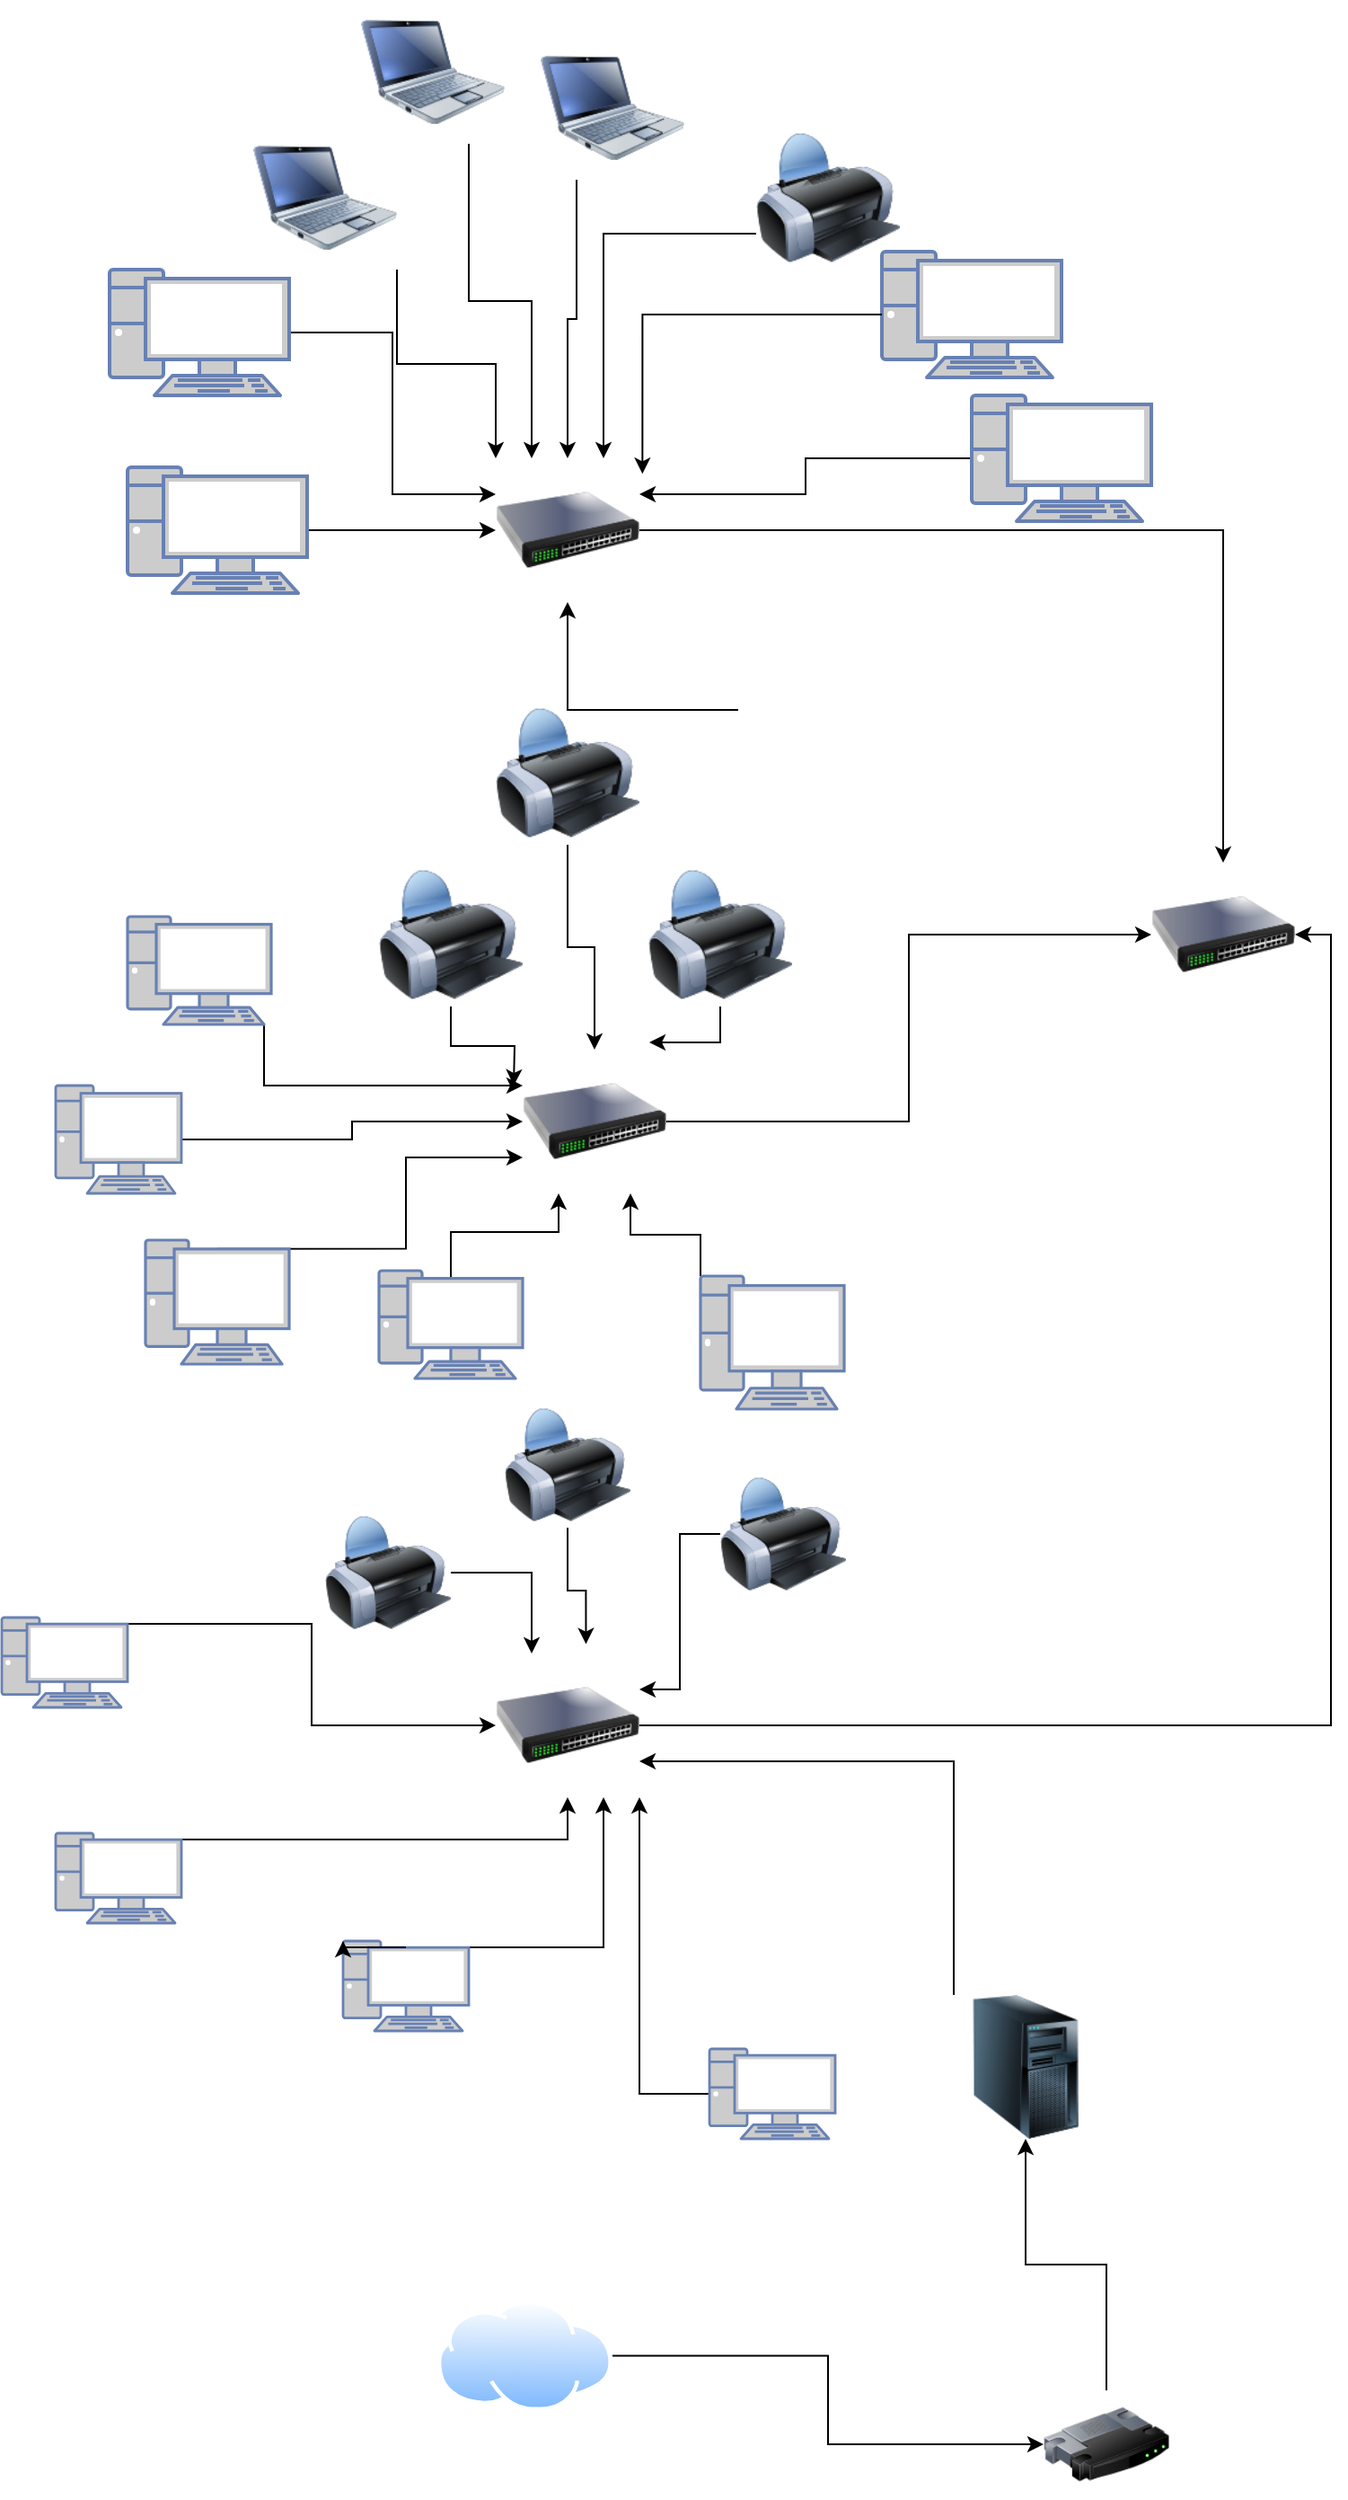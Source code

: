 <mxfile version="23.1.7" type="device">
  <diagram name="Página-1" id="L-qEfantu6RQ2V6-9uzX">
    <mxGraphModel dx="724" dy="1535" grid="1" gridSize="10" guides="1" tooltips="1" connect="1" arrows="1" fold="1" page="1" pageScale="1" pageWidth="827" pageHeight="1169" math="0" shadow="0">
      <root>
        <mxCell id="0" />
        <mxCell id="1" parent="0" />
        <mxCell id="9xIQcFNXHzisJka93iCH-108" style="edgeStyle=orthogonalEdgeStyle;rounded=0;orthogonalLoop=1;jettySize=auto;html=1;exitX=0.5;exitY=0.07;exitDx=0;exitDy=0;exitPerimeter=0;entryX=0.75;entryY=1;entryDx=0;entryDy=0;" edge="1" parent="1" source="9xIQcFNXHzisJka93iCH-5" target="9xIQcFNXHzisJka93iCH-33">
          <mxGeometry relative="1" as="geometry" />
        </mxCell>
        <mxCell id="9xIQcFNXHzisJka93iCH-5" value="" style="fontColor=#0066CC;verticalAlign=top;verticalLabelPosition=bottom;labelPosition=center;align=center;html=1;outlineConnect=0;fillColor=#CCCCCC;strokeColor=#6881B3;gradientColor=none;gradientDirection=north;strokeWidth=2;shape=mxgraph.networks.pc;" vertex="1" parent="1">
          <mxGeometry x="210" y="440" width="70" height="50" as="geometry" />
        </mxCell>
        <mxCell id="9xIQcFNXHzisJka93iCH-38" style="edgeStyle=orthogonalEdgeStyle;rounded=0;orthogonalLoop=1;jettySize=auto;html=1;exitX=0;exitY=0.5;exitDx=0;exitDy=0;exitPerimeter=0;entryX=1;entryY=1;entryDx=0;entryDy=0;" edge="1" parent="1" source="9xIQcFNXHzisJka93iCH-6" target="9xIQcFNXHzisJka93iCH-33">
          <mxGeometry relative="1" as="geometry" />
        </mxCell>
        <mxCell id="9xIQcFNXHzisJka93iCH-6" value="" style="fontColor=#0066CC;verticalAlign=top;verticalLabelPosition=bottom;labelPosition=center;align=center;html=1;outlineConnect=0;fillColor=#CCCCCC;strokeColor=#6881B3;gradientColor=none;gradientDirection=north;strokeWidth=2;shape=mxgraph.networks.pc;" vertex="1" parent="1">
          <mxGeometry x="414" y="500" width="70" height="50" as="geometry" />
        </mxCell>
        <mxCell id="9xIQcFNXHzisJka93iCH-40" style="edgeStyle=orthogonalEdgeStyle;rounded=0;orthogonalLoop=1;jettySize=auto;html=1;exitX=0.5;exitY=0.07;exitDx=0;exitDy=0;exitPerimeter=0;" edge="1" parent="1" source="9xIQcFNXHzisJka93iCH-7" target="9xIQcFNXHzisJka93iCH-33">
          <mxGeometry relative="1" as="geometry" />
        </mxCell>
        <mxCell id="9xIQcFNXHzisJka93iCH-7" value="" style="fontColor=#0066CC;verticalAlign=top;verticalLabelPosition=bottom;labelPosition=center;align=center;html=1;outlineConnect=0;fillColor=#CCCCCC;strokeColor=#6881B3;gradientColor=none;gradientDirection=north;strokeWidth=2;shape=mxgraph.networks.pc;" vertex="1" parent="1">
          <mxGeometry x="50" y="380" width="70" height="50" as="geometry" />
        </mxCell>
        <mxCell id="9xIQcFNXHzisJka93iCH-106" style="edgeStyle=orthogonalEdgeStyle;rounded=0;orthogonalLoop=1;jettySize=auto;html=1;exitX=0.5;exitY=0.07;exitDx=0;exitDy=0;exitPerimeter=0;entryX=0;entryY=0.5;entryDx=0;entryDy=0;" edge="1" parent="1" source="9xIQcFNXHzisJka93iCH-8" target="9xIQcFNXHzisJka93iCH-33">
          <mxGeometry relative="1" as="geometry" />
        </mxCell>
        <mxCell id="9xIQcFNXHzisJka93iCH-8" value="" style="fontColor=#0066CC;verticalAlign=top;verticalLabelPosition=bottom;labelPosition=center;align=center;html=1;outlineConnect=0;fillColor=#CCCCCC;strokeColor=#6881B3;gradientColor=none;gradientDirection=north;strokeWidth=2;shape=mxgraph.networks.pc;" vertex="1" parent="1">
          <mxGeometry x="20" y="260" width="70" height="50" as="geometry" />
        </mxCell>
        <mxCell id="9xIQcFNXHzisJka93iCH-121" style="edgeStyle=orthogonalEdgeStyle;rounded=0;orthogonalLoop=1;jettySize=auto;html=1;exitX=0.5;exitY=0;exitDx=0;exitDy=0;entryX=0.5;entryY=1;entryDx=0;entryDy=0;" edge="1" parent="1" source="9xIQcFNXHzisJka93iCH-9" target="9xIQcFNXHzisJka93iCH-16">
          <mxGeometry relative="1" as="geometry" />
        </mxCell>
        <mxCell id="9xIQcFNXHzisJka93iCH-9" value="" style="image;html=1;image=img/lib/clip_art/networking/Router_128x128.png" vertex="1" parent="1">
          <mxGeometry x="600" y="690" width="70" height="60" as="geometry" />
        </mxCell>
        <mxCell id="9xIQcFNXHzisJka93iCH-110" style="edgeStyle=orthogonalEdgeStyle;rounded=0;orthogonalLoop=1;jettySize=auto;html=1;exitX=0;exitY=0;exitDx=0;exitDy=0;entryX=1;entryY=0.75;entryDx=0;entryDy=0;" edge="1" parent="1" source="9xIQcFNXHzisJka93iCH-16" target="9xIQcFNXHzisJka93iCH-33">
          <mxGeometry relative="1" as="geometry" />
        </mxCell>
        <mxCell id="9xIQcFNXHzisJka93iCH-16" value="" style="image;html=1;image=img/lib/clip_art/computers/Server_Tower_128x128.png" vertex="1" parent="1">
          <mxGeometry x="550" y="470" width="80" height="80" as="geometry" />
        </mxCell>
        <mxCell id="9xIQcFNXHzisJka93iCH-35" style="edgeStyle=orthogonalEdgeStyle;rounded=0;orthogonalLoop=1;jettySize=auto;html=1;exitX=1;exitY=0.5;exitDx=0;exitDy=0;entryX=0.25;entryY=0;entryDx=0;entryDy=0;" edge="1" parent="1" source="9xIQcFNXHzisJka93iCH-20" target="9xIQcFNXHzisJka93iCH-33">
          <mxGeometry relative="1" as="geometry" />
        </mxCell>
        <mxCell id="9xIQcFNXHzisJka93iCH-20" value="" style="image;html=1;image=img/lib/clip_art/computers/Printer_128x128.png" vertex="1" parent="1">
          <mxGeometry x="200" y="200" width="70" height="70" as="geometry" />
        </mxCell>
        <mxCell id="9xIQcFNXHzisJka93iCH-53" style="edgeStyle=orthogonalEdgeStyle;rounded=0;orthogonalLoop=1;jettySize=auto;html=1;exitX=0;exitY=0.5;exitDx=0;exitDy=0;entryX=1;entryY=0.25;entryDx=0;entryDy=0;" edge="1" parent="1" source="9xIQcFNXHzisJka93iCH-21" target="9xIQcFNXHzisJka93iCH-33">
          <mxGeometry relative="1" as="geometry" />
        </mxCell>
        <mxCell id="9xIQcFNXHzisJka93iCH-21" value="" style="image;html=1;image=img/lib/clip_art/computers/Printer_128x128.png" vertex="1" parent="1">
          <mxGeometry x="420" y="178.5" width="70" height="70" as="geometry" />
        </mxCell>
        <mxCell id="9xIQcFNXHzisJka93iCH-22" value="" style="image;html=1;image=img/lib/clip_art/computers/Printer_128x128.png" vertex="1" parent="1">
          <mxGeometry x="300" y="140" width="70" height="70" as="geometry" />
        </mxCell>
        <mxCell id="9xIQcFNXHzisJka93iCH-111" style="edgeStyle=orthogonalEdgeStyle;rounded=0;orthogonalLoop=1;jettySize=auto;html=1;exitX=1;exitY=0.5;exitDx=0;exitDy=0;entryX=1;entryY=0.5;entryDx=0;entryDy=0;" edge="1" parent="1" source="9xIQcFNXHzisJka93iCH-33" target="9xIQcFNXHzisJka93iCH-102">
          <mxGeometry relative="1" as="geometry" />
        </mxCell>
        <mxCell id="9xIQcFNXHzisJka93iCH-33" value="" style="image;html=1;image=img/lib/clip_art/networking/Switch_128x128.png" vertex="1" parent="1">
          <mxGeometry x="295" y="280" width="80" height="80" as="geometry" />
        </mxCell>
        <mxCell id="9xIQcFNXHzisJka93iCH-34" style="edgeStyle=orthogonalEdgeStyle;rounded=0;orthogonalLoop=1;jettySize=auto;html=1;exitX=0.5;exitY=1;exitDx=0;exitDy=0;entryX=0.628;entryY=-0.065;entryDx=0;entryDy=0;entryPerimeter=0;" edge="1" parent="1" source="9xIQcFNXHzisJka93iCH-22" target="9xIQcFNXHzisJka93iCH-33">
          <mxGeometry relative="1" as="geometry" />
        </mxCell>
        <mxCell id="9xIQcFNXHzisJka93iCH-120" style="edgeStyle=orthogonalEdgeStyle;rounded=0;orthogonalLoop=1;jettySize=auto;html=1;exitX=1;exitY=0.5;exitDx=0;exitDy=0;" edge="1" parent="1" source="9xIQcFNXHzisJka93iCH-42" target="9xIQcFNXHzisJka93iCH-9">
          <mxGeometry relative="1" as="geometry" />
        </mxCell>
        <mxCell id="9xIQcFNXHzisJka93iCH-42" value="" style="image;aspect=fixed;perimeter=ellipsePerimeter;html=1;align=center;shadow=0;dashed=0;spacingTop=3;image=img/lib/active_directory/internet_cloud.svg;" vertex="1" parent="1">
          <mxGeometry x="262.38" y="640" width="97.62" height="61.5" as="geometry" />
        </mxCell>
        <mxCell id="9xIQcFNXHzisJka93iCH-68" style="edgeStyle=orthogonalEdgeStyle;rounded=0;orthogonalLoop=1;jettySize=auto;html=1;exitX=0.5;exitY=1;exitDx=0;exitDy=0;" edge="1" parent="1" source="9xIQcFNXHzisJka93iCH-54">
          <mxGeometry relative="1" as="geometry">
            <mxPoint x="380" y="-60" as="targetPoint" />
          </mxGeometry>
        </mxCell>
        <mxCell id="9xIQcFNXHzisJka93iCH-54" value="" style="image;html=1;image=img/lib/clip_art/computers/Printer_128x128.png" vertex="1" parent="1">
          <mxGeometry x="380" y="-160" width="80" height="80" as="geometry" />
        </mxCell>
        <mxCell id="9xIQcFNXHzisJka93iCH-67" style="edgeStyle=orthogonalEdgeStyle;rounded=0;orthogonalLoop=1;jettySize=auto;html=1;exitX=0.5;exitY=1;exitDx=0;exitDy=0;entryX=0;entryY=0.25;entryDx=0;entryDy=0;" edge="1" parent="1" source="9xIQcFNXHzisJka93iCH-55">
          <mxGeometry relative="1" as="geometry">
            <mxPoint x="305" y="-36" as="targetPoint" />
          </mxGeometry>
        </mxCell>
        <mxCell id="9xIQcFNXHzisJka93iCH-55" value="" style="image;html=1;image=img/lib/clip_art/computers/Printer_128x128.png" vertex="1" parent="1">
          <mxGeometry x="230" y="-160" width="80" height="80" as="geometry" />
        </mxCell>
        <mxCell id="9xIQcFNXHzisJka93iCH-117" style="edgeStyle=orthogonalEdgeStyle;rounded=0;orthogonalLoop=1;jettySize=auto;html=1;exitX=0.5;exitY=0.07;exitDx=0;exitDy=0;exitPerimeter=0;entryX=0.25;entryY=1;entryDx=0;entryDy=0;" edge="1" parent="1" source="9xIQcFNXHzisJka93iCH-56" target="9xIQcFNXHzisJka93iCH-94">
          <mxGeometry relative="1" as="geometry" />
        </mxCell>
        <mxCell id="9xIQcFNXHzisJka93iCH-56" value="" style="fontColor=#0066CC;verticalAlign=top;verticalLabelPosition=bottom;labelPosition=center;align=center;html=1;outlineConnect=0;fillColor=#CCCCCC;strokeColor=#6881B3;gradientColor=none;gradientDirection=north;strokeWidth=2;shape=mxgraph.networks.pc;" vertex="1" parent="1">
          <mxGeometry x="230" y="67" width="80" height="60" as="geometry" />
        </mxCell>
        <mxCell id="9xIQcFNXHzisJka93iCH-118" style="edgeStyle=orthogonalEdgeStyle;rounded=0;orthogonalLoop=1;jettySize=auto;html=1;exitX=0;exitY=0;exitDx=0;exitDy=0;exitPerimeter=0;entryX=0.75;entryY=1;entryDx=0;entryDy=0;" edge="1" parent="1" source="9xIQcFNXHzisJka93iCH-57" target="9xIQcFNXHzisJka93iCH-94">
          <mxGeometry relative="1" as="geometry" />
        </mxCell>
        <mxCell id="9xIQcFNXHzisJka93iCH-57" value="" style="fontColor=#0066CC;verticalAlign=top;verticalLabelPosition=bottom;labelPosition=center;align=center;html=1;outlineConnect=0;fillColor=#CCCCCC;strokeColor=#6881B3;gradientColor=none;gradientDirection=north;strokeWidth=2;shape=mxgraph.networks.pc;" vertex="1" parent="1">
          <mxGeometry x="409" y="70" width="80" height="74" as="geometry" />
        </mxCell>
        <mxCell id="9xIQcFNXHzisJka93iCH-116" style="edgeStyle=orthogonalEdgeStyle;rounded=0;orthogonalLoop=1;jettySize=auto;html=1;exitX=0.5;exitY=0.07;exitDx=0;exitDy=0;exitPerimeter=0;entryX=0;entryY=0.75;entryDx=0;entryDy=0;" edge="1" parent="1" source="9xIQcFNXHzisJka93iCH-58" target="9xIQcFNXHzisJka93iCH-94">
          <mxGeometry relative="1" as="geometry" />
        </mxCell>
        <mxCell id="9xIQcFNXHzisJka93iCH-58" value="" style="fontColor=#0066CC;verticalAlign=top;verticalLabelPosition=bottom;labelPosition=center;align=center;html=1;outlineConnect=0;fillColor=#CCCCCC;strokeColor=#6881B3;gradientColor=none;gradientDirection=north;strokeWidth=2;shape=mxgraph.networks.pc;" vertex="1" parent="1">
          <mxGeometry x="100" y="50" width="80" height="69" as="geometry" />
        </mxCell>
        <mxCell id="9xIQcFNXHzisJka93iCH-112" style="edgeStyle=orthogonalEdgeStyle;rounded=0;orthogonalLoop=1;jettySize=auto;html=1;exitX=0.95;exitY=1;exitDx=0;exitDy=0;exitPerimeter=0;entryX=0;entryY=0.25;entryDx=0;entryDy=0;" edge="1" parent="1" source="9xIQcFNXHzisJka93iCH-59" target="9xIQcFNXHzisJka93iCH-94">
          <mxGeometry relative="1" as="geometry" />
        </mxCell>
        <mxCell id="9xIQcFNXHzisJka93iCH-59" value="" style="fontColor=#0066CC;verticalAlign=top;verticalLabelPosition=bottom;labelPosition=center;align=center;html=1;outlineConnect=0;fillColor=#CCCCCC;strokeColor=#6881B3;gradientColor=none;gradientDirection=north;strokeWidth=2;shape=mxgraph.networks.pc;" vertex="1" parent="1">
          <mxGeometry x="90" y="-130" width="80" height="60" as="geometry" />
        </mxCell>
        <mxCell id="9xIQcFNXHzisJka93iCH-113" style="edgeStyle=orthogonalEdgeStyle;rounded=0;orthogonalLoop=1;jettySize=auto;html=1;exitX=1;exitY=0.5;exitDx=0;exitDy=0;exitPerimeter=0;" edge="1" parent="1" source="9xIQcFNXHzisJka93iCH-60" target="9xIQcFNXHzisJka93iCH-94">
          <mxGeometry relative="1" as="geometry" />
        </mxCell>
        <mxCell id="9xIQcFNXHzisJka93iCH-60" value="" style="fontColor=#0066CC;verticalAlign=top;verticalLabelPosition=bottom;labelPosition=center;align=center;html=1;outlineConnect=0;fillColor=#CCCCCC;strokeColor=#6881B3;gradientColor=none;gradientDirection=north;strokeWidth=2;shape=mxgraph.networks.pc;" vertex="1" parent="1">
          <mxGeometry x="50" y="-36" width="70" height="60" as="geometry" />
        </mxCell>
        <mxCell id="9xIQcFNXHzisJka93iCH-123" style="edgeStyle=orthogonalEdgeStyle;rounded=0;orthogonalLoop=1;jettySize=auto;html=1;exitX=0;exitY=0.5;exitDx=0;exitDy=0;entryX=0.5;entryY=1;entryDx=0;entryDy=0;" edge="1" parent="1" source="9xIQcFNXHzisJka93iCH-69" target="9xIQcFNXHzisJka93iCH-100">
          <mxGeometry relative="1" as="geometry" />
        </mxCell>
        <mxCell id="9xIQcFNXHzisJka93iCH-69" value="" style="shape=image;html=1;verticalAlign=top;verticalLabelPosition=bottom;labelBackgroundColor=#ffffff;imageAspect=0;aspect=fixed;image=https://cdn4.iconfinder.com/data/icons/ios-web-user-interface-multi-circle-flat-vol-2/512/Archive_archives_files_hosting_database_server_storage-128.png" vertex="1" parent="1">
          <mxGeometry x="430" y="-290" width="90" height="90" as="geometry" />
        </mxCell>
        <mxCell id="9xIQcFNXHzisJka93iCH-130" style="edgeStyle=orthogonalEdgeStyle;rounded=0;orthogonalLoop=1;jettySize=auto;html=1;exitX=1;exitY=0.5;exitDx=0;exitDy=0;exitPerimeter=0;entryX=0;entryY=0.25;entryDx=0;entryDy=0;" edge="1" parent="1" source="9xIQcFNXHzisJka93iCH-71" target="9xIQcFNXHzisJka93iCH-100">
          <mxGeometry relative="1" as="geometry" />
        </mxCell>
        <mxCell id="9xIQcFNXHzisJka93iCH-71" value="" style="fontColor=#0066CC;verticalAlign=top;verticalLabelPosition=bottom;labelPosition=center;align=center;html=1;outlineConnect=0;fillColor=#CCCCCC;strokeColor=#6881B3;gradientColor=none;gradientDirection=north;strokeWidth=2;shape=mxgraph.networks.pc;" vertex="1" parent="1">
          <mxGeometry x="80" y="-490" width="100" height="70" as="geometry" />
        </mxCell>
        <mxCell id="9xIQcFNXHzisJka93iCH-72" value="" style="fontColor=#0066CC;verticalAlign=top;verticalLabelPosition=bottom;labelPosition=center;align=center;html=1;outlineConnect=0;fillColor=#CCCCCC;strokeColor=#6881B3;gradientColor=none;gradientDirection=north;strokeWidth=2;shape=mxgraph.networks.pc;" vertex="1" parent="1">
          <mxGeometry x="510" y="-500" width="100" height="70" as="geometry" />
        </mxCell>
        <mxCell id="9xIQcFNXHzisJka93iCH-131" style="edgeStyle=orthogonalEdgeStyle;rounded=0;orthogonalLoop=1;jettySize=auto;html=1;exitX=1;exitY=0.5;exitDx=0;exitDy=0;exitPerimeter=0;" edge="1" parent="1" source="9xIQcFNXHzisJka93iCH-73" target="9xIQcFNXHzisJka93iCH-100">
          <mxGeometry relative="1" as="geometry" />
        </mxCell>
        <mxCell id="9xIQcFNXHzisJka93iCH-73" value="" style="fontColor=#0066CC;verticalAlign=top;verticalLabelPosition=bottom;labelPosition=center;align=center;html=1;outlineConnect=0;fillColor=#CCCCCC;strokeColor=#6881B3;gradientColor=none;gradientDirection=north;strokeWidth=2;shape=mxgraph.networks.pc;" vertex="1" parent="1">
          <mxGeometry x="90" y="-380" width="100" height="70" as="geometry" />
        </mxCell>
        <mxCell id="9xIQcFNXHzisJka93iCH-124" style="edgeStyle=orthogonalEdgeStyle;rounded=0;orthogonalLoop=1;jettySize=auto;html=1;exitX=0;exitY=0.5;exitDx=0;exitDy=0;exitPerimeter=0;entryX=1;entryY=0.25;entryDx=0;entryDy=0;" edge="1" parent="1" source="9xIQcFNXHzisJka93iCH-74" target="9xIQcFNXHzisJka93iCH-100">
          <mxGeometry relative="1" as="geometry" />
        </mxCell>
        <mxCell id="9xIQcFNXHzisJka93iCH-74" value="" style="fontColor=#0066CC;verticalAlign=top;verticalLabelPosition=bottom;labelPosition=center;align=center;html=1;outlineConnect=0;fillColor=#CCCCCC;strokeColor=#6881B3;gradientColor=none;gradientDirection=north;strokeWidth=2;shape=mxgraph.networks.pc;" vertex="1" parent="1">
          <mxGeometry x="560" y="-420" width="100" height="70" as="geometry" />
        </mxCell>
        <mxCell id="9xIQcFNXHzisJka93iCH-128" style="edgeStyle=orthogonalEdgeStyle;rounded=0;orthogonalLoop=1;jettySize=auto;html=1;exitX=0.75;exitY=1;exitDx=0;exitDy=0;entryX=0.25;entryY=0;entryDx=0;entryDy=0;" edge="1" parent="1" source="9xIQcFNXHzisJka93iCH-80" target="9xIQcFNXHzisJka93iCH-100">
          <mxGeometry relative="1" as="geometry" />
        </mxCell>
        <mxCell id="9xIQcFNXHzisJka93iCH-80" value="" style="image;html=1;image=img/lib/clip_art/computers/Netbook_128x128.png" vertex="1" parent="1">
          <mxGeometry x="220" y="-640" width="80" height="80" as="geometry" />
        </mxCell>
        <mxCell id="9xIQcFNXHzisJka93iCH-127" style="edgeStyle=orthogonalEdgeStyle;rounded=0;orthogonalLoop=1;jettySize=auto;html=1;exitX=0.25;exitY=1;exitDx=0;exitDy=0;" edge="1" parent="1" source="9xIQcFNXHzisJka93iCH-81" target="9xIQcFNXHzisJka93iCH-100">
          <mxGeometry relative="1" as="geometry" />
        </mxCell>
        <mxCell id="9xIQcFNXHzisJka93iCH-81" value="" style="image;html=1;image=img/lib/clip_art/computers/Netbook_128x128.png" vertex="1" parent="1">
          <mxGeometry x="320" y="-620" width="80" height="80" as="geometry" />
        </mxCell>
        <mxCell id="9xIQcFNXHzisJka93iCH-129" style="edgeStyle=orthogonalEdgeStyle;rounded=0;orthogonalLoop=1;jettySize=auto;html=1;exitX=1;exitY=1;exitDx=0;exitDy=0;entryX=0;entryY=0;entryDx=0;entryDy=0;" edge="1" parent="1" source="9xIQcFNXHzisJka93iCH-82" target="9xIQcFNXHzisJka93iCH-100">
          <mxGeometry relative="1" as="geometry" />
        </mxCell>
        <mxCell id="9xIQcFNXHzisJka93iCH-82" value="" style="image;html=1;image=img/lib/clip_art/computers/Netbook_128x128.png" vertex="1" parent="1">
          <mxGeometry x="160" y="-570" width="80" height="80" as="geometry" />
        </mxCell>
        <mxCell id="9xIQcFNXHzisJka93iCH-97" style="edgeStyle=orthogonalEdgeStyle;rounded=0;orthogonalLoop=1;jettySize=auto;html=1;entryX=0.5;entryY=0;entryDx=0;entryDy=0;" edge="1" parent="1" source="9xIQcFNXHzisJka93iCH-86" target="9xIQcFNXHzisJka93iCH-94">
          <mxGeometry relative="1" as="geometry" />
        </mxCell>
        <mxCell id="9xIQcFNXHzisJka93iCH-86" value="" style="image;html=1;image=img/lib/clip_art/computers/Printer_128x128.png" vertex="1" parent="1">
          <mxGeometry x="295" y="-250" width="80" height="80" as="geometry" />
        </mxCell>
        <mxCell id="9xIQcFNXHzisJka93iCH-126" style="edgeStyle=orthogonalEdgeStyle;rounded=0;orthogonalLoop=1;jettySize=auto;html=1;exitX=0;exitY=0.75;exitDx=0;exitDy=0;entryX=0.75;entryY=0;entryDx=0;entryDy=0;" edge="1" parent="1" source="9xIQcFNXHzisJka93iCH-87" target="9xIQcFNXHzisJka93iCH-100">
          <mxGeometry relative="1" as="geometry" />
        </mxCell>
        <mxCell id="9xIQcFNXHzisJka93iCH-87" value="" style="image;html=1;image=img/lib/clip_art/computers/Printer_128x128.png" vertex="1" parent="1">
          <mxGeometry x="440" y="-570" width="80" height="80" as="geometry" />
        </mxCell>
        <mxCell id="9xIQcFNXHzisJka93iCH-119" style="edgeStyle=orthogonalEdgeStyle;rounded=0;orthogonalLoop=1;jettySize=auto;html=1;exitX=1;exitY=0.5;exitDx=0;exitDy=0;entryX=0;entryY=0.5;entryDx=0;entryDy=0;" edge="1" parent="1" source="9xIQcFNXHzisJka93iCH-94" target="9xIQcFNXHzisJka93iCH-102">
          <mxGeometry relative="1" as="geometry" />
        </mxCell>
        <mxCell id="9xIQcFNXHzisJka93iCH-94" value="" style="image;html=1;image=img/lib/clip_art/networking/Switch_128x128.png" vertex="1" parent="1">
          <mxGeometry x="310" y="-56" width="80" height="80" as="geometry" />
        </mxCell>
        <mxCell id="9xIQcFNXHzisJka93iCH-95" style="edgeStyle=orthogonalEdgeStyle;rounded=0;orthogonalLoop=1;jettySize=auto;html=1;exitX=0.5;exitY=1;exitDx=0;exitDy=0;" edge="1" parent="1" source="9xIQcFNXHzisJka93iCH-69" target="9xIQcFNXHzisJka93iCH-69">
          <mxGeometry relative="1" as="geometry" />
        </mxCell>
        <mxCell id="9xIQcFNXHzisJka93iCH-104" style="edgeStyle=orthogonalEdgeStyle;rounded=0;orthogonalLoop=1;jettySize=auto;html=1;exitX=1;exitY=0.5;exitDx=0;exitDy=0;entryX=0.5;entryY=0;entryDx=0;entryDy=0;" edge="1" parent="1" source="9xIQcFNXHzisJka93iCH-100" target="9xIQcFNXHzisJka93iCH-102">
          <mxGeometry relative="1" as="geometry" />
        </mxCell>
        <mxCell id="9xIQcFNXHzisJka93iCH-100" value="" style="image;html=1;image=img/lib/clip_art/networking/Switch_128x128.png" vertex="1" parent="1">
          <mxGeometry x="295" y="-385" width="80" height="80" as="geometry" />
        </mxCell>
        <mxCell id="9xIQcFNXHzisJka93iCH-102" value="" style="image;html=1;image=img/lib/clip_art/networking/Switch_128x128.png" vertex="1" parent="1">
          <mxGeometry x="660" y="-160" width="80" height="80" as="geometry" />
        </mxCell>
        <mxCell id="9xIQcFNXHzisJka93iCH-107" style="edgeStyle=orthogonalEdgeStyle;rounded=0;orthogonalLoop=1;jettySize=auto;html=1;exitX=0.5;exitY=0.07;exitDx=0;exitDy=0;exitPerimeter=0;entryX=0;entryY=0;entryDx=0;entryDy=0;entryPerimeter=0;" edge="1" parent="1" source="9xIQcFNXHzisJka93iCH-5" target="9xIQcFNXHzisJka93iCH-5">
          <mxGeometry relative="1" as="geometry" />
        </mxCell>
        <mxCell id="9xIQcFNXHzisJka93iCH-125" style="edgeStyle=orthogonalEdgeStyle;rounded=0;orthogonalLoop=1;jettySize=auto;html=1;exitX=0;exitY=0.5;exitDx=0;exitDy=0;exitPerimeter=0;entryX=1.021;entryY=0.108;entryDx=0;entryDy=0;entryPerimeter=0;" edge="1" parent="1" source="9xIQcFNXHzisJka93iCH-72" target="9xIQcFNXHzisJka93iCH-100">
          <mxGeometry relative="1" as="geometry" />
        </mxCell>
      </root>
    </mxGraphModel>
  </diagram>
</mxfile>
